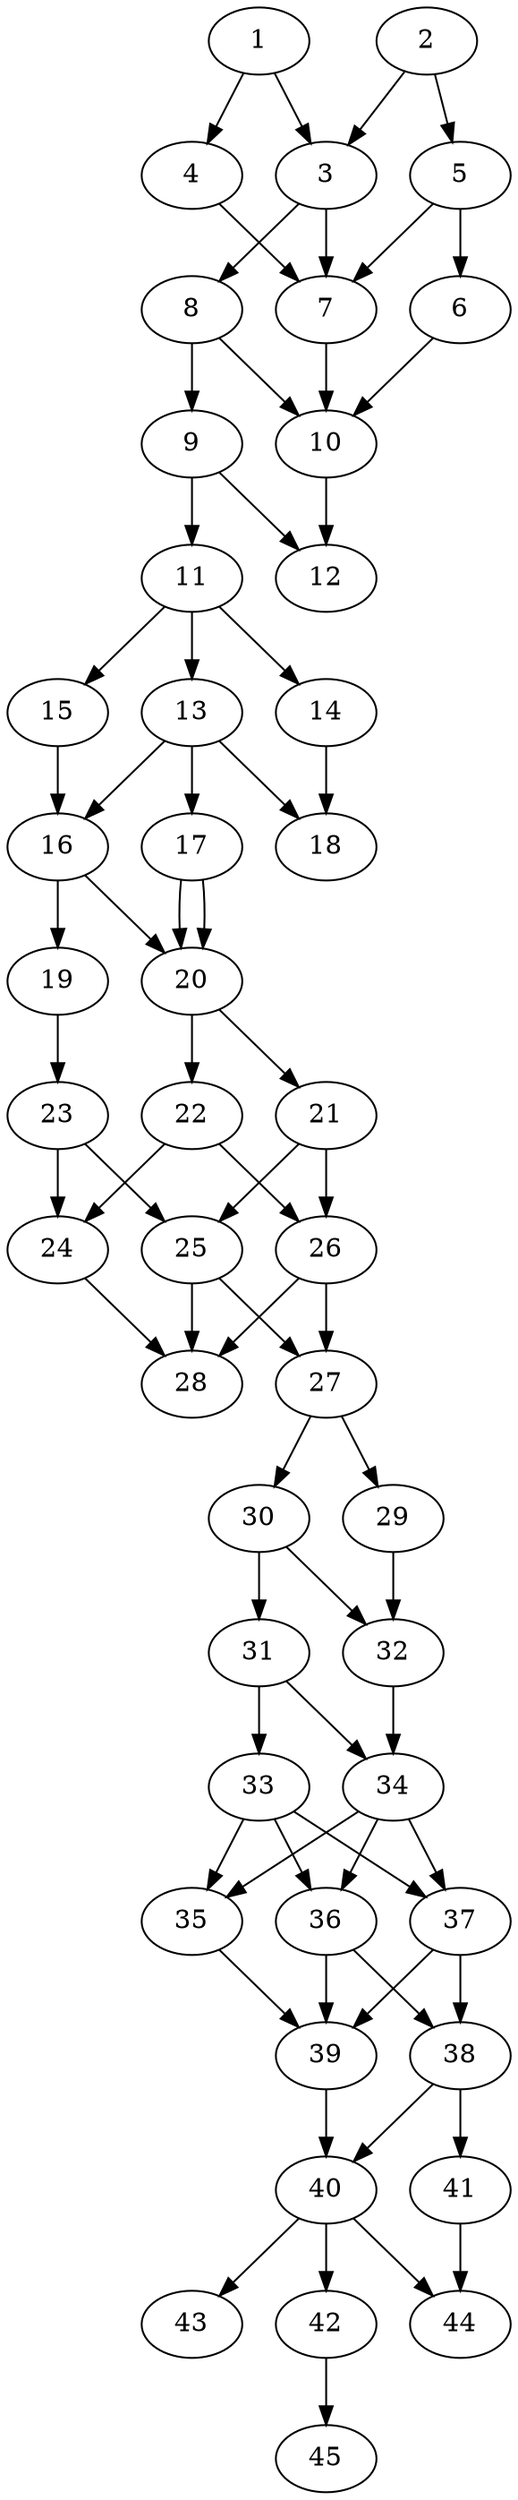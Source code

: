 // DAG automatically generated by daggen at Thu Oct  3 14:07:25 2019
// ./daggen --dot -n 45 --ccr 0.3 --fat 0.3 --regular 0.7 --density 0.7 --mindata 5242880 --maxdata 52428800 
digraph G {
  1 [size="127146667", alpha="0.18", expect_size="38144000"] 
  1 -> 3 [size ="38144000"]
  1 -> 4 [size ="38144000"]
  2 [size="140653227", alpha="0.20", expect_size="42195968"] 
  2 -> 3 [size ="42195968"]
  2 -> 5 [size ="42195968"]
  3 [size="107714560", alpha="0.19", expect_size="32314368"] 
  3 -> 7 [size ="32314368"]
  3 -> 8 [size ="32314368"]
  4 [size="123948373", alpha="0.13", expect_size="37184512"] 
  4 -> 7 [size ="37184512"]
  5 [size="170093227", alpha="0.06", expect_size="51027968"] 
  5 -> 6 [size ="51027968"]
  5 -> 7 [size ="51027968"]
  6 [size="76294827", alpha="0.18", expect_size="22888448"] 
  6 -> 10 [size ="22888448"]
  7 [size="29549227", alpha="0.11", expect_size="8864768"] 
  7 -> 10 [size ="8864768"]
  8 [size="120890027", alpha="0.17", expect_size="36267008"] 
  8 -> 9 [size ="36267008"]
  8 -> 10 [size ="36267008"]
  9 [size="18780160", alpha="0.10", expect_size="5634048"] 
  9 -> 11 [size ="5634048"]
  9 -> 12 [size ="5634048"]
  10 [size="91992747", alpha="0.05", expect_size="27597824"] 
  10 -> 12 [size ="27597824"]
  11 [size="51333120", alpha="0.16", expect_size="15399936"] 
  11 -> 13 [size ="15399936"]
  11 -> 14 [size ="15399936"]
  11 -> 15 [size ="15399936"]
  12 [size="34321067", alpha="0.10", expect_size="10296320"] 
  13 [size="32669013", alpha="0.16", expect_size="9800704"] 
  13 -> 16 [size ="9800704"]
  13 -> 17 [size ="9800704"]
  13 -> 18 [size ="9800704"]
  14 [size="25395200", alpha="0.07", expect_size="7618560"] 
  14 -> 18 [size ="7618560"]
  15 [size="128768000", alpha="0.16", expect_size="38630400"] 
  15 -> 16 [size ="38630400"]
  16 [size="20234240", alpha="0.14", expect_size="6070272"] 
  16 -> 19 [size ="6070272"]
  16 -> 20 [size ="6070272"]
  17 [size="165587627", alpha="0.11", expect_size="49676288"] 
  17 -> 20 [size ="49676288"]
  17 -> 20 [size ="49676288"]
  18 [size="97385813", alpha="0.17", expect_size="29215744"] 
  19 [size="72250027", alpha="0.04", expect_size="21675008"] 
  19 -> 23 [size ="21675008"]
  20 [size="148384427", alpha="0.16", expect_size="44515328"] 
  20 -> 21 [size ="44515328"]
  20 -> 22 [size ="44515328"]
  21 [size="29846187", alpha="0.01", expect_size="8953856"] 
  21 -> 25 [size ="8953856"]
  21 -> 26 [size ="8953856"]
  22 [size="154344107", alpha="0.02", expect_size="46303232"] 
  22 -> 24 [size ="46303232"]
  22 -> 26 [size ="46303232"]
  23 [size="77503147", alpha="0.14", expect_size="23250944"] 
  23 -> 24 [size ="23250944"]
  23 -> 25 [size ="23250944"]
  24 [size="42349227", alpha="0.00", expect_size="12704768"] 
  24 -> 28 [size ="12704768"]
  25 [size="99044693", alpha="0.05", expect_size="29713408"] 
  25 -> 27 [size ="29713408"]
  25 -> 28 [size ="29713408"]
  26 [size="70444373", alpha="0.18", expect_size="21133312"] 
  26 -> 27 [size ="21133312"]
  26 -> 28 [size ="21133312"]
  27 [size="20299093", alpha="0.12", expect_size="6089728"] 
  27 -> 29 [size ="6089728"]
  27 -> 30 [size ="6089728"]
  28 [size="106560853", alpha="0.20", expect_size="31968256"] 
  29 [size="79428267", alpha="0.08", expect_size="23828480"] 
  29 -> 32 [size ="23828480"]
  30 [size="113612800", alpha="0.05", expect_size="34083840"] 
  30 -> 31 [size ="34083840"]
  30 -> 32 [size ="34083840"]
  31 [size="79220053", alpha="0.06", expect_size="23766016"] 
  31 -> 33 [size ="23766016"]
  31 -> 34 [size ="23766016"]
  32 [size="85920427", alpha="0.10", expect_size="25776128"] 
  32 -> 34 [size ="25776128"]
  33 [size="99607893", alpha="0.15", expect_size="29882368"] 
  33 -> 35 [size ="29882368"]
  33 -> 36 [size ="29882368"]
  33 -> 37 [size ="29882368"]
  34 [size="53237760", alpha="0.02", expect_size="15971328"] 
  34 -> 35 [size ="15971328"]
  34 -> 36 [size ="15971328"]
  34 -> 37 [size ="15971328"]
  35 [size="53278720", alpha="0.02", expect_size="15983616"] 
  35 -> 39 [size ="15983616"]
  36 [size="95071573", alpha="0.03", expect_size="28521472"] 
  36 -> 38 [size ="28521472"]
  36 -> 39 [size ="28521472"]
  37 [size="80141653", alpha="0.03", expect_size="24042496"] 
  37 -> 38 [size ="24042496"]
  37 -> 39 [size ="24042496"]
  38 [size="20565333", alpha="0.13", expect_size="6169600"] 
  38 -> 40 [size ="6169600"]
  38 -> 41 [size ="6169600"]
  39 [size="19756373", alpha="0.10", expect_size="5926912"] 
  39 -> 40 [size ="5926912"]
  40 [size="79028907", alpha="0.04", expect_size="23708672"] 
  40 -> 42 [size ="23708672"]
  40 -> 43 [size ="23708672"]
  40 -> 44 [size ="23708672"]
  41 [size="115609600", alpha="0.19", expect_size="34682880"] 
  41 -> 44 [size ="34682880"]
  42 [size="163355307", alpha="0.11", expect_size="49006592"] 
  42 -> 45 [size ="49006592"]
  43 [size="81831253", alpha="0.12", expect_size="24549376"] 
  44 [size="43513173", alpha="0.15", expect_size="13053952"] 
  45 [size="56320000", alpha="0.09", expect_size="16896000"] 
}
